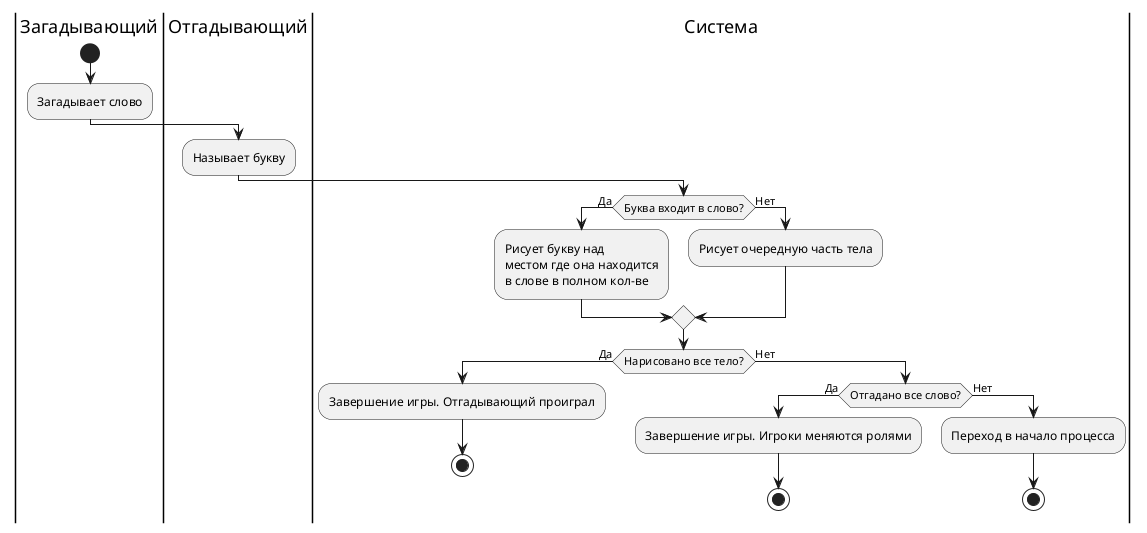 @startuml "Диаграмма активности игрового процесса"

|Загадывающий|
start


:Загадывает слово;
|Отгадывающий|
:Называет букву;
|Система|
if (Буква входит в слово?) then(Да)
:Рисует букву над\nместом где она находится\nв слове в полном кол-ве;
else(Нет)
:Рисует очередную часть тела;
end if
if (Нарисовано все тело?) then(Да)
:Завершение игры. Отгадывающий проиграл;
stop
else(Нет)
if (Отгадано все слово?) then(Да)
:Завершение игры. Игроки меняются ролями;
stop
else(Нет)
:Переход в начало процесса;
stop

@enduml